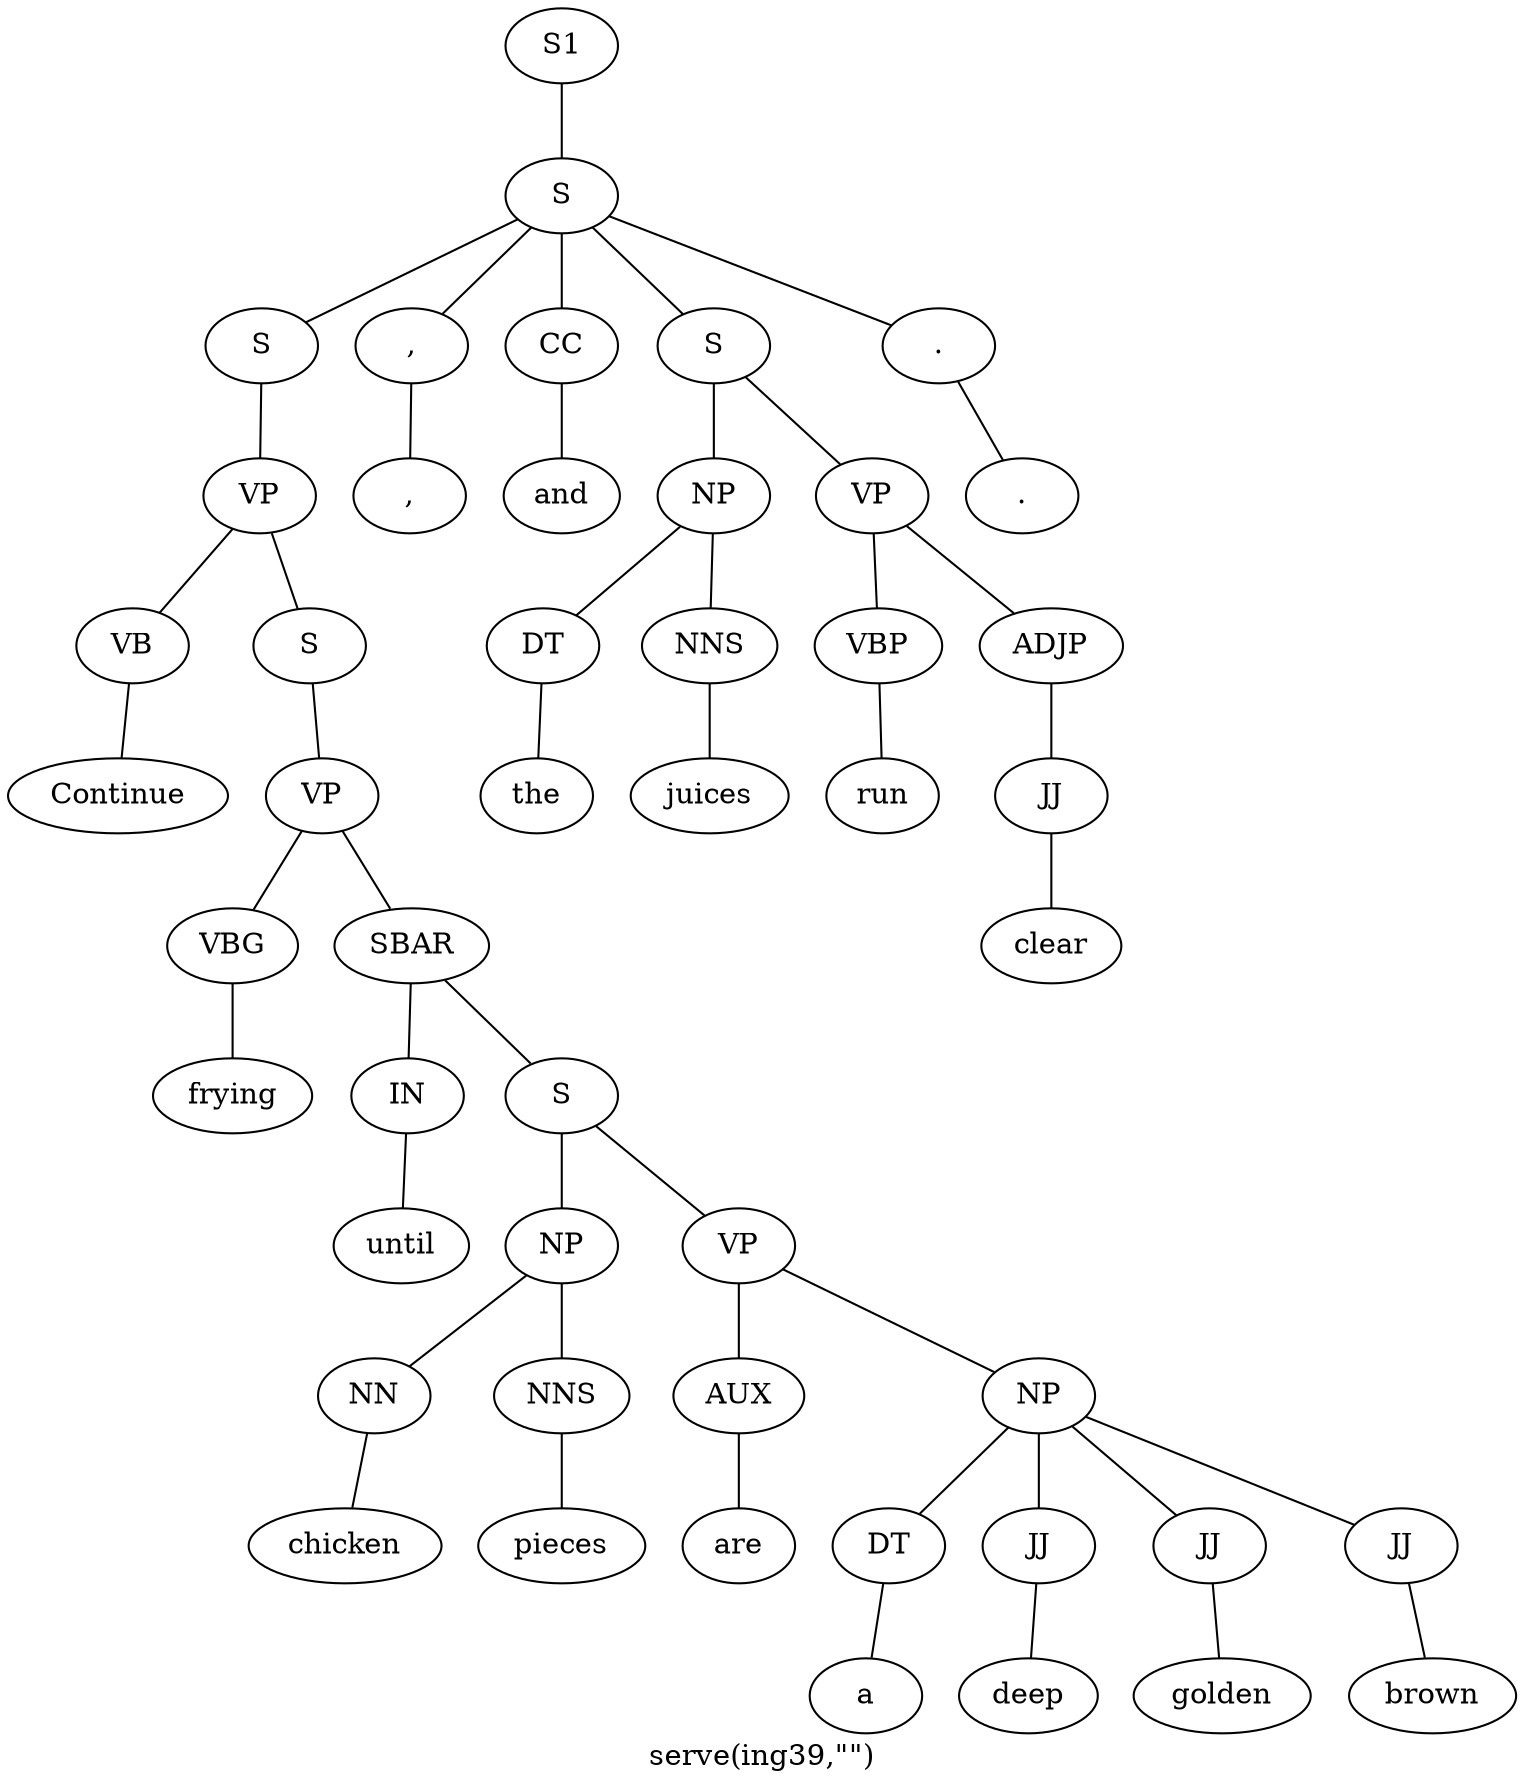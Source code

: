 graph SyntaxGraph {
	label = "serve(ing39,\"\")";
	Node0 [label="S1"];
	Node1 [label="S"];
	Node2 [label="S"];
	Node3 [label="VP"];
	Node4 [label="VB"];
	Node5 [label="Continue"];
	Node6 [label="S"];
	Node7 [label="VP"];
	Node8 [label="VBG"];
	Node9 [label="frying"];
	Node10 [label="SBAR"];
	Node11 [label="IN"];
	Node12 [label="until"];
	Node13 [label="S"];
	Node14 [label="NP"];
	Node15 [label="NN"];
	Node16 [label="chicken"];
	Node17 [label="NNS"];
	Node18 [label="pieces"];
	Node19 [label="VP"];
	Node20 [label="AUX"];
	Node21 [label="are"];
	Node22 [label="NP"];
	Node23 [label="DT"];
	Node24 [label="a"];
	Node25 [label="JJ"];
	Node26 [label="deep"];
	Node27 [label="JJ"];
	Node28 [label="golden"];
	Node29 [label="JJ"];
	Node30 [label="brown"];
	Node31 [label=","];
	Node32 [label=","];
	Node33 [label="CC"];
	Node34 [label="and"];
	Node35 [label="S"];
	Node36 [label="NP"];
	Node37 [label="DT"];
	Node38 [label="the"];
	Node39 [label="NNS"];
	Node40 [label="juices"];
	Node41 [label="VP"];
	Node42 [label="VBP"];
	Node43 [label="run"];
	Node44 [label="ADJP"];
	Node45 [label="JJ"];
	Node46 [label="clear"];
	Node47 [label="."];
	Node48 [label="."];

	Node0 -- Node1;
	Node1 -- Node2;
	Node1 -- Node31;
	Node1 -- Node33;
	Node1 -- Node35;
	Node1 -- Node47;
	Node2 -- Node3;
	Node3 -- Node4;
	Node3 -- Node6;
	Node4 -- Node5;
	Node6 -- Node7;
	Node7 -- Node8;
	Node7 -- Node10;
	Node8 -- Node9;
	Node10 -- Node11;
	Node10 -- Node13;
	Node11 -- Node12;
	Node13 -- Node14;
	Node13 -- Node19;
	Node14 -- Node15;
	Node14 -- Node17;
	Node15 -- Node16;
	Node17 -- Node18;
	Node19 -- Node20;
	Node19 -- Node22;
	Node20 -- Node21;
	Node22 -- Node23;
	Node22 -- Node25;
	Node22 -- Node27;
	Node22 -- Node29;
	Node23 -- Node24;
	Node25 -- Node26;
	Node27 -- Node28;
	Node29 -- Node30;
	Node31 -- Node32;
	Node33 -- Node34;
	Node35 -- Node36;
	Node35 -- Node41;
	Node36 -- Node37;
	Node36 -- Node39;
	Node37 -- Node38;
	Node39 -- Node40;
	Node41 -- Node42;
	Node41 -- Node44;
	Node42 -- Node43;
	Node44 -- Node45;
	Node45 -- Node46;
	Node47 -- Node48;
}
